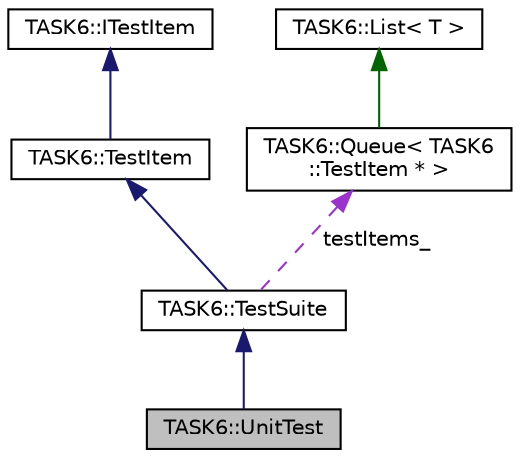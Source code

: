 digraph "TASK6::UnitTest"
{
 // LATEX_PDF_SIZE
  edge [fontname="Helvetica",fontsize="10",labelfontname="Helvetica",labelfontsize="10"];
  node [fontname="Helvetica",fontsize="10",shape=record];
  Node1 [label="TASK6::UnitTest",height=0.2,width=0.4,color="black", fillcolor="grey75", style="filled", fontcolor="black",tooltip="Implements the unit test class."];
  Node2 -> Node1 [dir="back",color="midnightblue",fontsize="10",style="solid",fontname="Helvetica"];
  Node2 [label="TASK6::TestSuite",height=0.2,width=0.4,color="black", fillcolor="white", style="filled",URL="$d7/d0f/classTASK6_1_1TestSuite.html",tooltip="This class implements a test suite for unit testing."];
  Node3 -> Node2 [dir="back",color="midnightblue",fontsize="10",style="solid",fontname="Helvetica"];
  Node3 [label="TASK6::TestItem",height=0.2,width=0.4,color="black", fillcolor="white", style="filled",URL="$df/d22/classTASK6_1_1TestItem.html",tooltip="Implementation of the core functions for all derived classes of the unit test framework."];
  Node4 -> Node3 [dir="back",color="midnightblue",fontsize="10",style="solid",fontname="Helvetica"];
  Node4 [label="TASK6::ITestItem",height=0.2,width=0.4,color="black", fillcolor="white", style="filled",URL="$d4/dff/classTASK6_1_1ITestItem.html",tooltip="Interface class of unit testing classes. In general a test item conaitns either a a specific test or ..."];
  Node5 -> Node2 [dir="back",color="darkorchid3",fontsize="10",style="dashed",label=" testItems_" ,fontname="Helvetica"];
  Node5 [label="TASK6::Queue\< TASK6\l::TestItem * \>",height=0.2,width=0.4,color="black", fillcolor="white", style="filled",URL="$db/d12/classTASK6_1_1Queue.html",tooltip=" "];
  Node6 -> Node5 [dir="back",color="darkgreen",fontsize="10",style="solid",fontname="Helvetica"];
  Node6 [label="TASK6::List\< T \>",height=0.2,width=0.4,color="black", fillcolor="white", style="filled",URL="$db/da7/classTASK6_1_1List.html",tooltip="A template class definition. The class contains the start and end element of the list...."];
}
